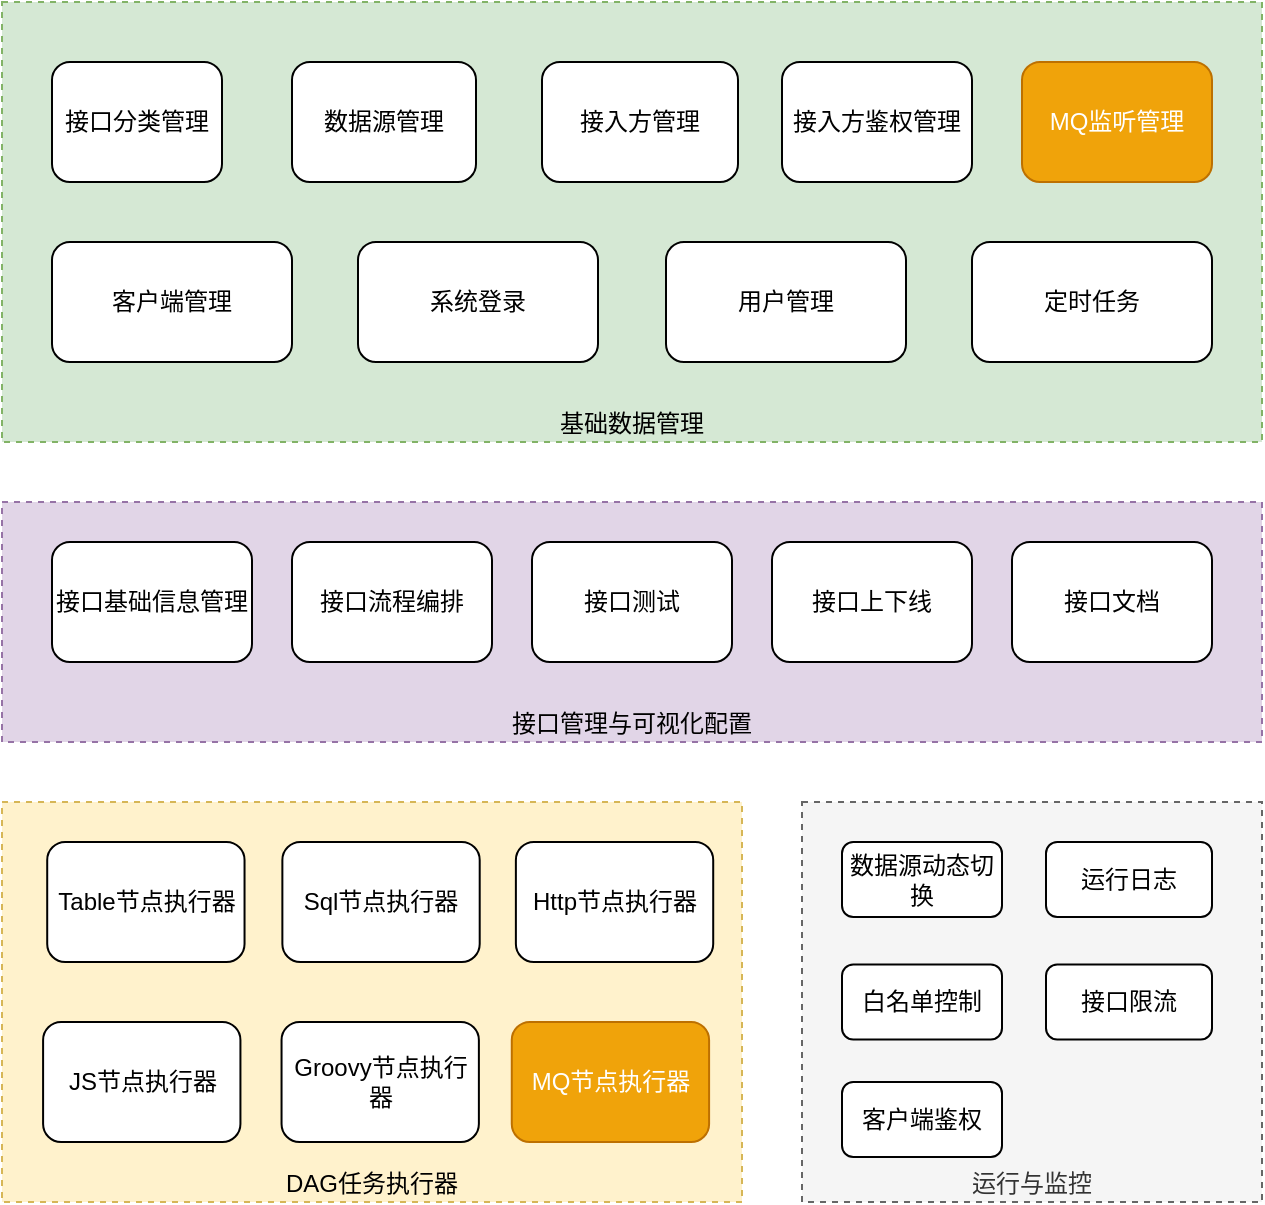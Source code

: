 <mxfile version="24.7.8" pages="4">
  <diagram name="系统功能架构" id="0XOXjUGEufiTANsVMBx9">
    <mxGraphModel dx="1562" dy="909" grid="1" gridSize="10" guides="1" tooltips="1" connect="1" arrows="1" fold="1" page="1" pageScale="1" pageWidth="827" pageHeight="1169" math="0" shadow="0">
      <root>
        <mxCell id="0" />
        <mxCell id="1" parent="0" />
        <mxCell id="JpvQB-08f92vs4fJW8Ec-20" value="接口管理与可视化配置" style="rounded=0;whiteSpace=wrap;html=1;verticalAlign=bottom;fillColor=#e1d5e7;strokeColor=#9673a6;dashed=1;" parent="1" vertex="1">
          <mxGeometry x="80" y="480" width="630" height="120" as="geometry" />
        </mxCell>
        <mxCell id="JpvQB-08f92vs4fJW8Ec-6" value="接口基础信息管理" style="rounded=1;whiteSpace=wrap;html=1;" parent="1" vertex="1">
          <mxGeometry x="105" y="500" width="100" height="60" as="geometry" />
        </mxCell>
        <mxCell id="JpvQB-08f92vs4fJW8Ec-11" value="接口测试" style="rounded=1;whiteSpace=wrap;html=1;" parent="1" vertex="1">
          <mxGeometry x="345" y="500" width="100" height="60" as="geometry" />
        </mxCell>
        <mxCell id="JpvQB-08f92vs4fJW8Ec-12" value="接口文档" style="rounded=1;whiteSpace=wrap;html=1;" parent="1" vertex="1">
          <mxGeometry x="585" y="500" width="100" height="60" as="geometry" />
        </mxCell>
        <mxCell id="JpvQB-08f92vs4fJW8Ec-18" value="接口流程编排" style="rounded=1;whiteSpace=wrap;html=1;" parent="1" vertex="1">
          <mxGeometry x="225" y="500" width="100" height="60" as="geometry" />
        </mxCell>
        <mxCell id="JpvQB-08f92vs4fJW8Ec-21" value="接口上下线" style="rounded=1;whiteSpace=wrap;html=1;" parent="1" vertex="1">
          <mxGeometry x="465" y="500" width="100" height="60" as="geometry" />
        </mxCell>
        <mxCell id="JpvQB-08f92vs4fJW8Ec-26" value="&lt;div style=&quot;&quot;&gt;运行与监控&lt;/div&gt;" style="rounded=0;whiteSpace=wrap;html=1;movable=1;resizable=1;rotatable=1;deletable=1;editable=1;locked=0;connectable=1;horizontal=1;align=center;verticalAlign=bottom;fillColor=#f5f5f5;fontColor=#333333;strokeColor=#666666;dashed=1;glass=0;" parent="1" vertex="1">
          <mxGeometry x="480" y="630" width="230" height="200" as="geometry" />
        </mxCell>
        <mxCell id="JpvQB-08f92vs4fJW8Ec-4" value="运行日志" style="rounded=1;whiteSpace=wrap;html=1;movable=1;resizable=1;rotatable=1;deletable=1;editable=1;locked=0;connectable=1;flipV=1;" parent="1" vertex="1">
          <mxGeometry x="602" y="650" width="83" height="37.5" as="geometry" />
        </mxCell>
        <mxCell id="JpvQB-08f92vs4fJW8Ec-22" value="白名单控制" style="rounded=1;whiteSpace=wrap;html=1;movable=1;resizable=1;rotatable=1;deletable=1;editable=1;locked=0;connectable=1;flipV=1;" parent="1" vertex="1">
          <mxGeometry x="500" y="711.25" width="80" height="37.5" as="geometry" />
        </mxCell>
        <mxCell id="JpvQB-08f92vs4fJW8Ec-23" value="接口限流" style="rounded=1;whiteSpace=wrap;html=1;movable=1;resizable=1;rotatable=1;deletable=1;editable=1;locked=0;connectable=1;flipV=1;" parent="1" vertex="1">
          <mxGeometry x="602" y="711.25" width="83" height="37.5" as="geometry" />
        </mxCell>
        <mxCell id="JpvQB-08f92vs4fJW8Ec-24" value="客户端鉴权" style="rounded=1;whiteSpace=wrap;html=1;movable=1;resizable=1;rotatable=1;deletable=1;editable=1;locked=0;connectable=1;flipV=1;" parent="1" vertex="1">
          <mxGeometry x="500" y="770" width="80" height="37.5" as="geometry" />
        </mxCell>
        <mxCell id="73CrSDkAPKUB9IUhtg6c-1" value="" style="group" parent="1" vertex="1" connectable="0">
          <mxGeometry x="80" y="630" width="370" height="200" as="geometry" />
        </mxCell>
        <mxCell id="JpvQB-08f92vs4fJW8Ec-10" value="DAG任务执行器" style="rounded=0;whiteSpace=wrap;html=1;verticalAlign=bottom;fillColor=#fff2cc;strokeColor=#d6b656;dashed=1;" parent="73CrSDkAPKUB9IUhtg6c-1" vertex="1">
          <mxGeometry width="370" height="200" as="geometry" />
        </mxCell>
        <mxCell id="JpvQB-08f92vs4fJW8Ec-13" value="Table节点执行器" style="rounded=1;whiteSpace=wrap;html=1;" parent="73CrSDkAPKUB9IUhtg6c-1" vertex="1">
          <mxGeometry x="22.606" y="20" width="98.667" height="60" as="geometry" />
        </mxCell>
        <mxCell id="JpvQB-08f92vs4fJW8Ec-14" value="Sql节点执行器" style="rounded=1;whiteSpace=wrap;html=1;" parent="73CrSDkAPKUB9IUhtg6c-1" vertex="1">
          <mxGeometry x="140.183" y="20" width="98.667" height="60" as="geometry" />
        </mxCell>
        <mxCell id="JpvQB-08f92vs4fJW8Ec-15" value="Http节点执行器" style="rounded=1;whiteSpace=wrap;html=1;" parent="73CrSDkAPKUB9IUhtg6c-1" vertex="1">
          <mxGeometry x="256.939" y="20" width="98.667" height="60" as="geometry" />
        </mxCell>
        <mxCell id="JpvQB-08f92vs4fJW8Ec-16" value="JS节点执行器" style="rounded=1;whiteSpace=wrap;html=1;" parent="73CrSDkAPKUB9IUhtg6c-1" vertex="1">
          <mxGeometry x="20.552" y="110" width="98.667" height="60" as="geometry" />
        </mxCell>
        <mxCell id="JpvQB-08f92vs4fJW8Ec-17" value="Groovy节点执行器" style="rounded=1;whiteSpace=wrap;html=1;" parent="73CrSDkAPKUB9IUhtg6c-1" vertex="1">
          <mxGeometry x="139.774" y="110" width="98.667" height="60" as="geometry" />
        </mxCell>
        <mxCell id="xSThs0vWAS3E4zNTi9Bs-1" value="MQ节点执行器" style="rounded=1;whiteSpace=wrap;html=1;fillColor=#f0a30a;fontColor=#FFFFFF;strokeColor=#BD7000;" parent="73CrSDkAPKUB9IUhtg6c-1" vertex="1">
          <mxGeometry x="254.884" y="110" width="98.667" height="60" as="geometry" />
        </mxCell>
        <mxCell id="73CrSDkAPKUB9IUhtg6c-2" value="数据源动态切换" style="rounded=1;whiteSpace=wrap;html=1;movable=1;resizable=1;rotatable=1;deletable=1;editable=1;locked=0;connectable=1;flipV=1;" parent="1" vertex="1">
          <mxGeometry x="500" y="650" width="80" height="37.5" as="geometry" />
        </mxCell>
        <mxCell id="73CrSDkAPKUB9IUhtg6c-3" value="" style="group" parent="1" vertex="1" connectable="0">
          <mxGeometry x="80" y="230" width="630" height="220" as="geometry" />
        </mxCell>
        <mxCell id="JpvQB-08f92vs4fJW8Ec-19" value="基础数据管理" style="rounded=0;whiteSpace=wrap;html=1;verticalAlign=bottom;fillColor=#d5e8d4;strokeColor=#82b366;dashed=1;" parent="73CrSDkAPKUB9IUhtg6c-3" vertex="1">
          <mxGeometry width="630" height="220" as="geometry" />
        </mxCell>
        <mxCell id="JpvQB-08f92vs4fJW8Ec-1" value="系统登录" style="rounded=1;whiteSpace=wrap;html=1;" parent="73CrSDkAPKUB9IUhtg6c-3" vertex="1">
          <mxGeometry x="178" y="120" width="120" height="60" as="geometry" />
        </mxCell>
        <mxCell id="JpvQB-08f92vs4fJW8Ec-2" value="用户管理" style="rounded=1;whiteSpace=wrap;html=1;" parent="73CrSDkAPKUB9IUhtg6c-3" vertex="1">
          <mxGeometry x="332" y="120" width="120" height="60" as="geometry" />
        </mxCell>
        <mxCell id="JpvQB-08f92vs4fJW8Ec-3" value="定时任务" style="rounded=1;whiteSpace=wrap;html=1;" parent="73CrSDkAPKUB9IUhtg6c-3" vertex="1">
          <mxGeometry x="485" y="120" width="120" height="60" as="geometry" />
        </mxCell>
        <mxCell id="JpvQB-08f92vs4fJW8Ec-5" value="接口分类管理" style="rounded=1;whiteSpace=wrap;html=1;" parent="73CrSDkAPKUB9IUhtg6c-3" vertex="1">
          <mxGeometry x="25" y="30" width="85" height="60" as="geometry" />
        </mxCell>
        <mxCell id="JpvQB-08f92vs4fJW8Ec-7" value="数据源管理" style="rounded=1;whiteSpace=wrap;html=1;" parent="73CrSDkAPKUB9IUhtg6c-3" vertex="1">
          <mxGeometry x="145" y="30" width="92" height="60" as="geometry" />
        </mxCell>
        <mxCell id="JpvQB-08f92vs4fJW8Ec-8" value="接入方管理" style="rounded=1;whiteSpace=wrap;html=1;" parent="73CrSDkAPKUB9IUhtg6c-3" vertex="1">
          <mxGeometry x="270" y="30" width="98" height="60" as="geometry" />
        </mxCell>
        <mxCell id="JpvQB-08f92vs4fJW8Ec-9" value="接入方鉴权管理" style="rounded=1;whiteSpace=wrap;html=1;" parent="73CrSDkAPKUB9IUhtg6c-3" vertex="1">
          <mxGeometry x="390" y="30" width="95" height="60" as="geometry" />
        </mxCell>
        <mxCell id="JpvQB-08f92vs4fJW8Ec-25" value="客户端管理" style="rounded=1;whiteSpace=wrap;html=1;" parent="73CrSDkAPKUB9IUhtg6c-3" vertex="1">
          <mxGeometry x="25" y="120" width="120" height="60" as="geometry" />
        </mxCell>
        <mxCell id="xSThs0vWAS3E4zNTi9Bs-12" value="MQ监听管理" style="rounded=1;whiteSpace=wrap;html=1;fillColor=#f0a30a;fontColor=#FFFFFF;strokeColor=#BD7000;" parent="73CrSDkAPKUB9IUhtg6c-3" vertex="1">
          <mxGeometry x="510" y="30" width="95" height="60" as="geometry" />
        </mxCell>
      </root>
    </mxGraphModel>
  </diagram>
  <diagram id="X6uCXtc2x3ffkglC_u0b" name="系统技术架构">
    <mxGraphModel dx="1562" dy="909" grid="1" gridSize="10" guides="1" tooltips="1" connect="1" arrows="1" fold="1" page="1" pageScale="1" pageWidth="827" pageHeight="1169" math="0" shadow="0">
      <root>
        <mxCell id="0" />
        <mxCell id="1" parent="0" />
        <mxCell id="bcdp5MWSVbdiy3uP6BfF-1" value="amt-web" style="rounded=0;whiteSpace=wrap;html=1;" vertex="1" parent="1">
          <mxGeometry x="180" y="160" width="120" height="60" as="geometry" />
        </mxCell>
        <mxCell id="bcdp5MWSVbdiy3uP6BfF-2" value="MyBatis&amp;nbsp;Plus动态语句执行" style="rounded=0;whiteSpace=wrap;html=1;" vertex="1" parent="1">
          <mxGeometry x="497" y="500" width="120" height="60" as="geometry" />
        </mxCell>
        <mxCell id="bcdp5MWSVbdiy3uP6BfF-3" value="MySql" style="shape=cylinder3;whiteSpace=wrap;html=1;boundedLbl=1;backgroundOutline=1;size=15;" vertex="1" parent="1">
          <mxGeometry x="354" y="590" width="60" height="80" as="geometry" />
        </mxCell>
        <mxCell id="dpyJKgWBF-nQsMOwFTdA-1" value="MyBatis Plus动态数据源切换" style="rounded=0;whiteSpace=wrap;html=1;" vertex="1" parent="1">
          <mxGeometry x="321" y="500" width="120" height="60" as="geometry" />
        </mxCell>
        <mxCell id="dpyJKgWBF-nQsMOwFTdA-2" value="MyBatis Plus基础CRUD功能" style="rounded=0;whiteSpace=wrap;html=1;" vertex="1" parent="1">
          <mxGeometry x="151" y="500" width="120" height="60" as="geometry" />
        </mxCell>
        <mxCell id="dpyJKgWBF-nQsMOwFTdA-3" value="GraalVM JS执行器" style="rounded=0;whiteSpace=wrap;html=1;" vertex="1" parent="1">
          <mxGeometry x="151" y="420" width="120" height="60" as="geometry" />
        </mxCell>
        <mxCell id="dpyJKgWBF-nQsMOwFTdA-4" value="Groovy动态执行器" style="rounded=0;whiteSpace=wrap;html=1;" vertex="1" parent="1">
          <mxGeometry x="321" y="420" width="120" height="60" as="geometry" />
        </mxCell>
        <mxCell id="dpyJKgWBF-nQsMOwFTdA-5" value="Dag&amp;nbsp;Executor" style="rounded=0;whiteSpace=wrap;html=1;" vertex="1" parent="1">
          <mxGeometry x="670" y="420" width="120" height="60" as="geometry" />
        </mxCell>
        <mxCell id="dpyJKgWBF-nQsMOwFTdA-6" value="JsonPath数据解析器" style="rounded=0;whiteSpace=wrap;html=1;" vertex="1" parent="1">
          <mxGeometry x="497" y="420" width="120" height="60" as="geometry" />
        </mxCell>
      </root>
    </mxGraphModel>
  </diagram>
  <diagram id="zNrAoXf42UBVlwk_trJk" name="系统部署架构">
    <mxGraphModel dx="2389" dy="909" grid="1" gridSize="10" guides="1" tooltips="1" connect="1" arrows="1" fold="1" page="1" pageScale="1" pageWidth="827" pageHeight="1169" math="0" shadow="0">
      <root>
        <mxCell id="0" />
        <mxCell id="1" parent="0" />
        <mxCell id="iCNT8WxeEEMFYzvRomDQ-7" value="浏览器" style="fontColor=#0066CC;verticalAlign=top;verticalLabelPosition=bottom;labelPosition=center;align=center;html=1;outlineConnect=0;fillColor=#CCCCCC;strokeColor=#6881B3;gradientColor=none;gradientDirection=north;strokeWidth=2;shape=mxgraph.networks.terminal;" vertex="1" parent="1">
          <mxGeometry x="165" y="220" width="80" height="65" as="geometry" />
        </mxCell>
        <mxCell id="iCNT8WxeEEMFYzvRomDQ-21" style="edgeStyle=orthogonalEdgeStyle;rounded=0;orthogonalLoop=1;jettySize=auto;html=1;exitX=0.5;exitY=1;exitDx=0;exitDy=0;exitPerimeter=0;startArrow=classic;startFill=1;" edge="1" parent="1" source="iCNT8WxeEEMFYzvRomDQ-8" target="iCNT8WxeEEMFYzvRomDQ-11">
          <mxGeometry relative="1" as="geometry" />
        </mxCell>
        <mxCell id="iCNT8WxeEEMFYzvRomDQ-8" value="nginx" style="fontColor=#0066CC;verticalAlign=top;verticalLabelPosition=bottom;labelPosition=center;align=center;html=1;outlineConnect=0;fillColor=#CCCCCC;strokeColor=#6881B3;gradientColor=none;gradientDirection=north;strokeWidth=2;shape=mxgraph.networks.hub;" vertex="1" parent="1">
          <mxGeometry x="155" y="370" width="100" height="30" as="geometry" />
        </mxCell>
        <mxCell id="iCNT8WxeEEMFYzvRomDQ-9" value="第三方调用" style="fontColor=#0066CC;verticalAlign=top;verticalLabelPosition=bottom;labelPosition=center;align=center;html=1;outlineConnect=0;fillColor=none;strokeColor=#E1D5E7;gradientColor=none;gradientDirection=north;strokeWidth=2;shape=mxgraph.networks.users;" vertex="1" parent="1">
          <mxGeometry x="-110" y="352.5" width="60" height="65" as="geometry" />
        </mxCell>
        <mxCell id="iCNT8WxeEEMFYzvRomDQ-19" style="edgeStyle=orthogonalEdgeStyle;rounded=0;orthogonalLoop=1;jettySize=auto;html=1;exitX=0.5;exitY=1;exitDx=0;exitDy=0;exitPerimeter=0;startArrow=classic;startFill=1;" edge="1" parent="1" source="iCNT8WxeEEMFYzvRomDQ-10" target="iCNT8WxeEEMFYzvRomDQ-7">
          <mxGeometry relative="1" as="geometry" />
        </mxCell>
        <mxCell id="iCNT8WxeEEMFYzvRomDQ-10" value="接口管理员" style="fontColor=#0066CC;verticalAlign=top;verticalLabelPosition=bottom;labelPosition=center;align=center;html=1;outlineConnect=0;fillColor=#CCCCCC;strokeColor=#6881B3;gradientColor=none;gradientDirection=north;strokeWidth=2;shape=mxgraph.networks.user_male;" vertex="1" parent="1">
          <mxGeometry x="185" y="30" width="40" height="100" as="geometry" />
        </mxCell>
        <mxCell id="iCNT8WxeEEMFYzvRomDQ-24" style="edgeStyle=orthogonalEdgeStyle;rounded=0;orthogonalLoop=1;jettySize=auto;html=1;exitX=1;exitY=1;exitDx=0;exitDy=0;exitPerimeter=0;entryX=0.5;entryY=0;entryDx=0;entryDy=0;entryPerimeter=0;startArrow=classic;startFill=1;endArrow=classic;endFill=1;" edge="1" parent="1" source="iCNT8WxeEEMFYzvRomDQ-11" target="iCNT8WxeEEMFYzvRomDQ-16">
          <mxGeometry relative="1" as="geometry">
            <mxPoint x="360" y="680" as="targetPoint" />
            <Array as="points">
              <mxPoint x="500" y="585" />
            </Array>
          </mxGeometry>
        </mxCell>
        <mxCell id="iCNT8WxeEEMFYzvRomDQ-11" value="Service" style="fontColor=#0066CC;verticalAlign=top;verticalLabelPosition=bottom;labelPosition=center;align=center;html=1;outlineConnect=0;fillColor=#CCCCCC;strokeColor=#6881B3;gradientColor=none;gradientDirection=north;strokeWidth=2;shape=mxgraph.networks.server;" vertex="1" parent="1">
          <mxGeometry x="160" y="485" width="90" height="100" as="geometry" />
        </mxCell>
        <mxCell id="iCNT8WxeEEMFYzvRomDQ-12" value="第三方系统" style="fontColor=#0066CC;verticalAlign=top;verticalLabelPosition=bottom;labelPosition=center;align=center;html=1;outlineConnect=0;fillColor=default;strokeColor=#CCCCFF;gradientColor=none;gradientDirection=north;strokeWidth=2;shape=mxgraph.networks.server;" vertex="1" parent="1">
          <mxGeometry x="500" y="285" width="90" height="100" as="geometry" />
        </mxCell>
        <mxCell id="iCNT8WxeEEMFYzvRomDQ-13" value="DB" style="fontColor=#0066CC;verticalAlign=top;verticalLabelPosition=bottom;labelPosition=center;align=center;html=1;outlineConnect=0;fillColor=#CCCCCC;strokeColor=#6881B3;gradientColor=none;gradientDirection=north;strokeWidth=2;shape=mxgraph.networks.storage;" vertex="1" parent="1">
          <mxGeometry x="165" y="660" width="80" height="60" as="geometry" />
        </mxCell>
        <mxCell id="iCNT8WxeEEMFYzvRomDQ-20" style="edgeStyle=orthogonalEdgeStyle;rounded=0;orthogonalLoop=1;jettySize=auto;html=1;exitX=1;exitY=0.5;exitDx=0;exitDy=0;exitPerimeter=0;entryX=0;entryY=0.5;entryDx=0;entryDy=0;entryPerimeter=0;startArrow=classic;startFill=1;" edge="1" parent="1" source="iCNT8WxeEEMFYzvRomDQ-9" target="iCNT8WxeEEMFYzvRomDQ-8">
          <mxGeometry relative="1" as="geometry" />
        </mxCell>
        <mxCell id="iCNT8WxeEEMFYzvRomDQ-22" style="edgeStyle=orthogonalEdgeStyle;rounded=0;orthogonalLoop=1;jettySize=auto;html=1;exitX=0.5;exitY=1;exitDx=0;exitDy=0;exitPerimeter=0;entryX=0.5;entryY=0;entryDx=0;entryDy=0;entryPerimeter=0;jumpStyle=none;startArrow=classic;startFill=1;" edge="1" parent="1" source="iCNT8WxeEEMFYzvRomDQ-11" target="iCNT8WxeEEMFYzvRomDQ-13">
          <mxGeometry relative="1" as="geometry" />
        </mxCell>
        <mxCell id="iCNT8WxeEEMFYzvRomDQ-23" style="edgeStyle=orthogonalEdgeStyle;rounded=0;orthogonalLoop=1;jettySize=auto;html=1;exitX=1;exitY=0.5;exitDx=0;exitDy=0;exitPerimeter=0;entryX=0;entryY=0.5;entryDx=0;entryDy=0;entryPerimeter=0;startArrow=classic;startFill=1;endArrow=classic;endFill=1;" edge="1" parent="1" source="iCNT8WxeEEMFYzvRomDQ-11" target="iCNT8WxeEEMFYzvRomDQ-12">
          <mxGeometry relative="1" as="geometry" />
        </mxCell>
        <mxCell id="iCNT8WxeEEMFYzvRomDQ-25" style="edgeStyle=orthogonalEdgeStyle;rounded=0;orthogonalLoop=1;jettySize=auto;html=1;exitX=0.5;exitY=1;exitDx=0;exitDy=0;exitPerimeter=0;entryX=0.5;entryY=0;entryDx=0;entryDy=0;entryPerimeter=0;startArrow=classic;startFill=1;" edge="1" parent="1" source="iCNT8WxeEEMFYzvRomDQ-7" target="iCNT8WxeEEMFYzvRomDQ-8">
          <mxGeometry relative="1" as="geometry" />
        </mxCell>
        <mxCell id="iCNT8WxeEEMFYzvRomDQ-14" value="第三方库" style="fontColor=#0066CC;verticalAlign=top;verticalLabelPosition=bottom;labelPosition=center;align=center;html=1;outlineConnect=0;fillColor=default;strokeColor=#CCCCFF;gradientColor=none;gradientDirection=north;strokeWidth=2;shape=mxgraph.networks.storage;" vertex="1" parent="1">
          <mxGeometry x="570" y="605" width="80" height="60" as="geometry" />
        </mxCell>
        <mxCell id="iCNT8WxeEEMFYzvRomDQ-15" value="第三方库" style="fontColor=#0066CC;verticalAlign=top;verticalLabelPosition=bottom;labelPosition=center;align=center;html=1;outlineConnect=0;fillColor=default;strokeColor=#CCCCFF;gradientColor=none;gradientDirection=north;strokeWidth=2;shape=mxgraph.networks.storage;" vertex="1" parent="1">
          <mxGeometry x="520" y="680" width="80" height="60" as="geometry" />
        </mxCell>
        <mxCell id="iCNT8WxeEEMFYzvRomDQ-16" value="第三方库" style="fontColor=#0066CC;verticalAlign=top;verticalLabelPosition=bottom;labelPosition=center;align=center;html=1;outlineConnect=0;fillColor=default;strokeColor=#CCCCFF;gradientColor=none;gradientDirection=north;strokeWidth=2;shape=mxgraph.networks.storage;" vertex="1" parent="1">
          <mxGeometry x="460" y="600" width="80" height="60" as="geometry" />
        </mxCell>
      </root>
    </mxGraphModel>
  </diagram>
  <diagram name="系统交互架构" id="Vo5ucJce1hfanqPDkTwv">
    <mxGraphModel dx="2389" dy="909" grid="1" gridSize="10" guides="1" tooltips="1" connect="1" arrows="1" fold="1" page="1" pageScale="1" pageWidth="827" pageHeight="1169" math="0" shadow="0">
      <root>
        <mxCell id="a-y0YHt6dDklUHgKxBpw-0" />
        <mxCell id="a-y0YHt6dDklUHgKxBpw-1" parent="a-y0YHt6dDklUHgKxBpw-0" />
        <mxCell id="Pl7VVY3B7_4D0HdmtVd1-5" style="edgeStyle=orthogonalEdgeStyle;rounded=0;orthogonalLoop=1;jettySize=auto;html=1;exitX=1;exitY=0.5;exitDx=0;exitDy=0;exitPerimeter=0;startArrow=classic;startFill=1;" edge="1" parent="a-y0YHt6dDklUHgKxBpw-1" source="a-y0YHt6dDklUHgKxBpw-5" target="Pl7VVY3B7_4D0HdmtVd1-0">
          <mxGeometry relative="1" as="geometry" />
        </mxCell>
        <mxCell id="a-y0YHt6dDklUHgKxBpw-5" value="第三方接口调用" style="verticalAlign=top;verticalLabelPosition=bottom;labelPosition=center;align=center;html=1;outlineConnect=0;fillColor=#d5e8d4;strokeColor=#82b366;gradientDirection=north;strokeWidth=2;shape=mxgraph.networks.users;" vertex="1" parent="a-y0YHt6dDklUHgKxBpw-1">
          <mxGeometry x="-40" y="467.5" width="60" height="65" as="geometry" />
        </mxCell>
        <mxCell id="a-y0YHt6dDklUHgKxBpw-10" value="第三方系统" style="verticalAlign=top;verticalLabelPosition=bottom;labelPosition=center;align=center;html=1;outlineConnect=0;fillColor=#dae8fc;strokeColor=#6c8ebf;gradientDirection=north;strokeWidth=2;shape=mxgraph.networks.server;" vertex="1" parent="a-y0YHt6dDklUHgKxBpw-1">
          <mxGeometry x="480" y="330" width="70" height="55" as="geometry" />
        </mxCell>
        <mxCell id="Pl7VVY3B7_4D0HdmtVd1-0" value="流石API" style="fontColor=#ffffff;verticalAlign=top;verticalLabelPosition=bottom;labelPosition=center;align=center;html=1;outlineConnect=0;fillColor=#1ba1e2;strokeColor=#006EAF;gradientDirection=north;strokeWidth=2;shape=mxgraph.networks.server;" vertex="1" parent="a-y0YHt6dDklUHgKxBpw-1">
          <mxGeometry x="190" y="450" width="90" height="100" as="geometry" />
        </mxCell>
        <mxCell id="Pl7VVY3B7_4D0HdmtVd1-4" style="edgeStyle=orthogonalEdgeStyle;rounded=0;orthogonalLoop=1;jettySize=auto;html=1;exitX=0.5;exitY=1;exitDx=0;exitDy=0;exitPerimeter=0;startArrow=classic;startFill=1;" edge="1" parent="a-y0YHt6dDklUHgKxBpw-1" source="Pl7VVY3B7_4D0HdmtVd1-1" target="Pl7VVY3B7_4D0HdmtVd1-0">
          <mxGeometry relative="1" as="geometry" />
        </mxCell>
        <mxCell id="Pl7VVY3B7_4D0HdmtVd1-1" value="前端应用" style="verticalAlign=top;verticalLabelPosition=bottom;labelPosition=center;align=center;html=1;outlineConnect=0;fillColor=#d5e8d4;strokeColor=#82b366;gradientDirection=north;strokeWidth=2;shape=mxgraph.networks.terminal;" vertex="1" parent="a-y0YHt6dDklUHgKxBpw-1">
          <mxGeometry x="195" y="260" width="80" height="65" as="geometry" />
        </mxCell>
        <mxCell id="Pl7VVY3B7_4D0HdmtVd1-2" value="本地库" style="fontColor=#ffffff;verticalAlign=top;verticalLabelPosition=bottom;labelPosition=center;align=center;html=1;outlineConnect=0;fillColor=#1ba1e2;strokeColor=#006EAF;gradientDirection=north;strokeWidth=2;shape=mxgraph.networks.storage;" vertex="1" parent="a-y0YHt6dDklUHgKxBpw-1">
          <mxGeometry x="195" y="640" width="80" height="50" as="geometry" />
        </mxCell>
        <mxCell id="Pl7VVY3B7_4D0HdmtVd1-3" value="" style="group;fillColor=none;container=0;" vertex="1" connectable="0" parent="a-y0YHt6dDklUHgKxBpw-1">
          <mxGeometry x="450" y="560" width="170" height="130" as="geometry" />
        </mxCell>
        <mxCell id="Pl7VVY3B7_4D0HdmtVd1-6" style="edgeStyle=orthogonalEdgeStyle;rounded=0;orthogonalLoop=1;jettySize=auto;html=1;exitX=0.5;exitY=0;exitDx=0;exitDy=0;exitPerimeter=0;entryX=0.5;entryY=1;entryDx=0;entryDy=0;entryPerimeter=0;startArrow=classic;startFill=1;" edge="1" parent="a-y0YHt6dDklUHgKxBpw-1" source="Pl7VVY3B7_4D0HdmtVd1-2" target="Pl7VVY3B7_4D0HdmtVd1-0">
          <mxGeometry relative="1" as="geometry" />
        </mxCell>
        <mxCell id="Pl7VVY3B7_4D0HdmtVd1-7" style="edgeStyle=orthogonalEdgeStyle;rounded=0;orthogonalLoop=1;jettySize=auto;html=1;exitX=0.5;exitY=0;exitDx=0;exitDy=0;exitPerimeter=0;entryX=1;entryY=0.5;entryDx=0;entryDy=0;entryPerimeter=0;startArrow=classic;startFill=1;" edge="1" parent="a-y0YHt6dDklUHgKxBpw-1" source="a-y0YHt6dDklUHgKxBpw-18" target="Pl7VVY3B7_4D0HdmtVd1-0">
          <mxGeometry relative="1" as="geometry" />
        </mxCell>
        <mxCell id="Pl7VVY3B7_4D0HdmtVd1-8" style="edgeStyle=orthogonalEdgeStyle;rounded=0;orthogonalLoop=1;jettySize=auto;html=1;exitX=0;exitY=0.5;exitDx=0;exitDy=0;exitPerimeter=0;entryX=1;entryY=0.15;entryDx=0;entryDy=0;entryPerimeter=0;startArrow=classic;startFill=1;" edge="1" parent="a-y0YHt6dDklUHgKxBpw-1" source="a-y0YHt6dDklUHgKxBpw-10" target="Pl7VVY3B7_4D0HdmtVd1-0">
          <mxGeometry relative="1" as="geometry" />
        </mxCell>
        <mxCell id="a-y0YHt6dDklUHgKxBpw-16" value="" style="verticalAlign=top;verticalLabelPosition=bottom;labelPosition=center;align=center;html=1;outlineConnect=0;fillColor=#dae8fc;strokeColor=#6c8ebf;gradientDirection=north;strokeWidth=2;shape=mxgraph.networks.storage;container=0;" vertex="1" parent="a-y0YHt6dDklUHgKxBpw-1">
          <mxGeometry x="548.421" y="564.643" width="71.579" height="55.714" as="geometry" />
        </mxCell>
        <mxCell id="a-y0YHt6dDklUHgKxBpw-17" value="第三方库" style="verticalAlign=top;verticalLabelPosition=bottom;labelPosition=center;align=center;html=1;outlineConnect=0;fillColor=#dae8fc;strokeColor=#6c8ebf;gradientDirection=north;strokeWidth=2;shape=mxgraph.networks.storage;container=0;" vertex="1" parent="a-y0YHt6dDklUHgKxBpw-1">
          <mxGeometry x="503.684" y="634.286" width="71.579" height="55.714" as="geometry" />
        </mxCell>
        <mxCell id="a-y0YHt6dDklUHgKxBpw-18" value="" style="verticalAlign=top;verticalLabelPosition=bottom;labelPosition=center;align=center;html=1;outlineConnect=0;fillColor=#dae8fc;strokeColor=#6c8ebf;gradientDirection=north;strokeWidth=2;shape=mxgraph.networks.storage;container=0;" vertex="1" parent="a-y0YHt6dDklUHgKxBpw-1">
          <mxGeometry x="450" y="560" width="71.579" height="55.714" as="geometry" />
        </mxCell>
      </root>
    </mxGraphModel>
  </diagram>
</mxfile>
